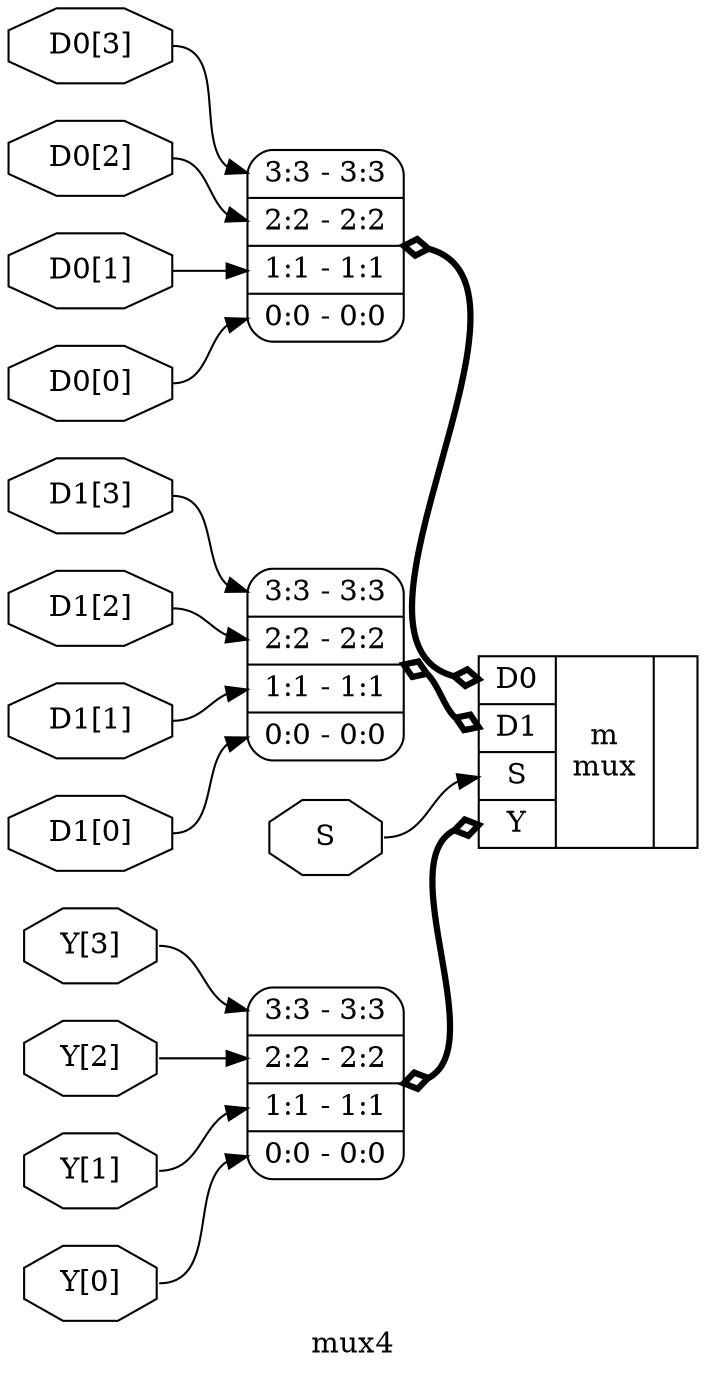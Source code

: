 digraph "mux4" {
label="mux4";
rankdir="LR";
remincross=true;
n1 [ shape=octagon, label="D0[0]", color="black", fontcolor="black" ];
n2 [ shape=octagon, label="D0[1]", color="black", fontcolor="black" ];
n3 [ shape=octagon, label="D0[2]", color="black", fontcolor="black" ];
n4 [ shape=octagon, label="D0[3]", color="black", fontcolor="black" ];
n5 [ shape=octagon, label="D1[0]", color="black", fontcolor="black" ];
n6 [ shape=octagon, label="D1[1]", color="black", fontcolor="black" ];
n7 [ shape=octagon, label="D1[2]", color="black", fontcolor="black" ];
n8 [ shape=octagon, label="D1[3]", color="black", fontcolor="black" ];
n9 [ shape=octagon, label="S", color="black", fontcolor="black" ];
n10 [ shape=octagon, label="Y[0]", color="black", fontcolor="black" ];
n11 [ shape=octagon, label="Y[1]", color="black", fontcolor="black" ];
n12 [ shape=octagon, label="Y[2]", color="black", fontcolor="black" ];
n13 [ shape=octagon, label="Y[3]", color="black", fontcolor="black" ];
c17 [ shape=record, label="{{<p14> D0|<p15> D1|<p9> S|<p16> Y}|m\nmux|{}}" ];
x0 [ shape=record, style=rounded, label="<s3> 3:3 - 3:3 |<s2> 2:2 - 2:2 |<s1> 1:1 - 1:1 |<s0> 0:0 - 0:0 " ];
x0:e -> c17:p14:w [arrowhead=odiamond, arrowtail=odiamond, dir=both, color="black", style="setlinewidth(3)", label=""];
x1 [ shape=record, style=rounded, label="<s3> 3:3 - 3:3 |<s2> 2:2 - 2:2 |<s1> 1:1 - 1:1 |<s0> 0:0 - 0:0 " ];
x1:e -> c17:p15:w [arrowhead=odiamond, arrowtail=odiamond, dir=both, color="black", style="setlinewidth(3)", label=""];
x2 [ shape=record, style=rounded, label="<s3> 3:3 - 3:3 |<s2> 2:2 - 2:2 |<s1> 1:1 - 1:1 |<s0> 0:0 - 0:0 " ];
x2:e -> c17:p16:w [arrowhead=odiamond, arrowtail=odiamond, dir=both, color="black", style="setlinewidth(3)", label=""];
n1:e -> x0:s0:w [color="black", label=""];
n10:e -> x2:s0:w [color="black", label=""];
n11:e -> x2:s1:w [color="black", label=""];
n12:e -> x2:s2:w [color="black", label=""];
n13:e -> x2:s3:w [color="black", label=""];
n2:e -> x0:s1:w [color="black", label=""];
n3:e -> x0:s2:w [color="black", label=""];
n4:e -> x0:s3:w [color="black", label=""];
n5:e -> x1:s0:w [color="black", label=""];
n6:e -> x1:s1:w [color="black", label=""];
n7:e -> x1:s2:w [color="black", label=""];
n8:e -> x1:s3:w [color="black", label=""];
n9:e -> c17:p9:w [color="black", label=""];
}
